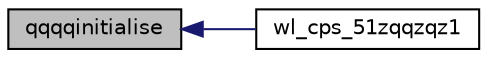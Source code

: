 digraph "qqqqinitialise"
{
  edge [fontname="Helvetica",fontsize="10",labelfontname="Helvetica",labelfontsize="10"];
  node [fontname="Helvetica",fontsize="10",shape=record];
  rankdir="LR";
  Node1635 [label="qqqqinitialise",height=0.2,width=0.4,color="black", fillcolor="grey75", style="filled", fontcolor="black"];
  Node1635 -> Node1636 [dir="back",color="midnightblue",fontsize="10",style="solid",fontname="Helvetica"];
  Node1636 [label="wl_cps_51zqqzqz1",height=0.2,width=0.4,color="black", fillcolor="white", style="filled",URL="$inszt__wl__cps_8c.html#a432b4653e018b509595364285137b13b"];
}
